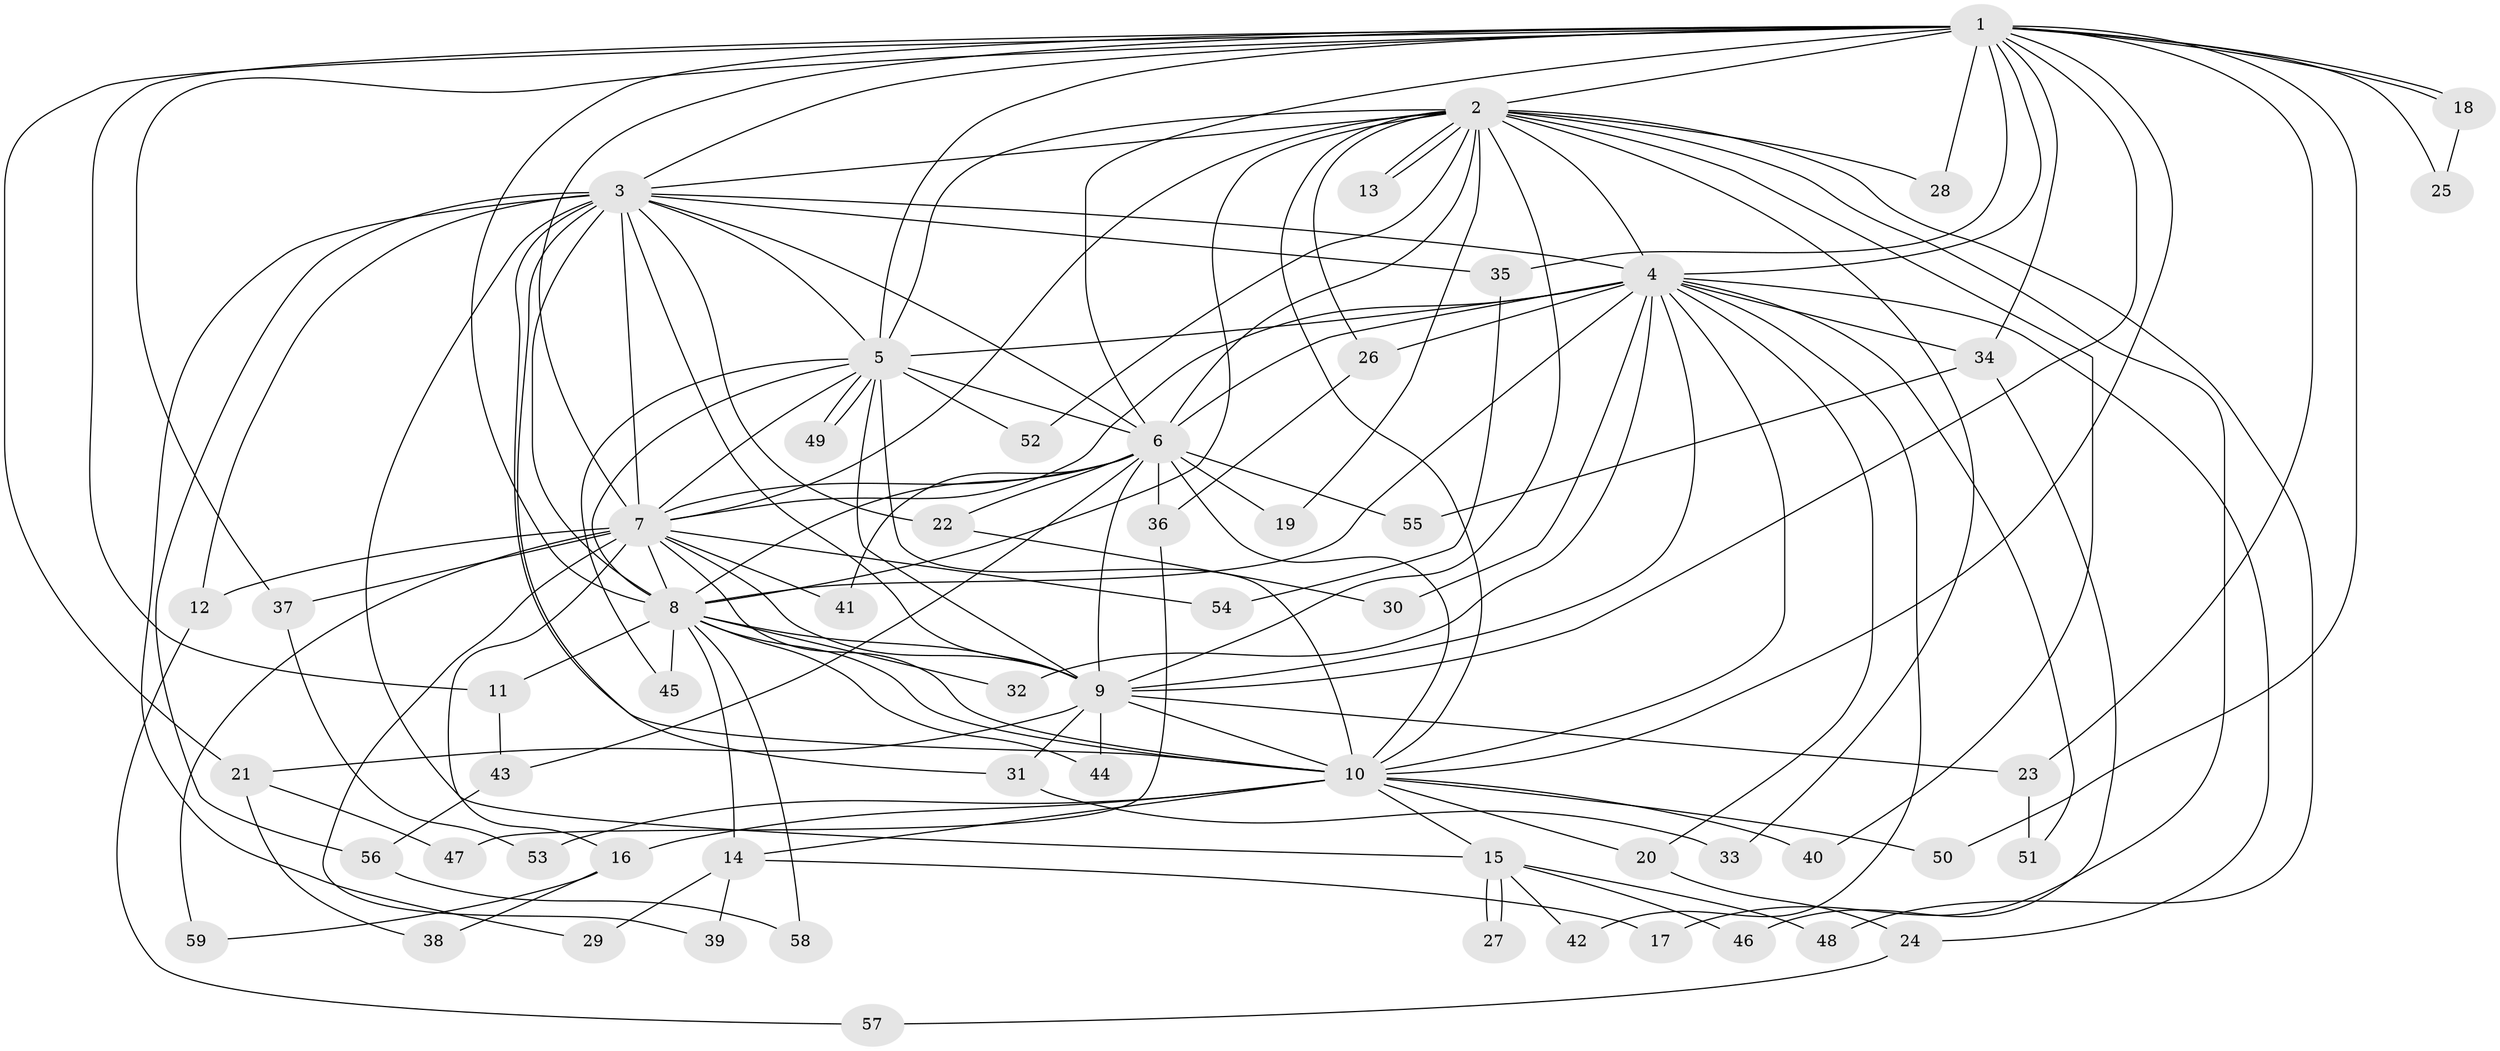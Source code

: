// coarse degree distribution, {13: 0.024390243902439025, 10: 0.024390243902439025, 23: 0.024390243902439025, 2: 0.4878048780487805, 1: 0.14634146341463414, 3: 0.21951219512195122, 4: 0.04878048780487805, 15: 0.024390243902439025}
// Generated by graph-tools (version 1.1) at 2025/46/03/04/25 21:46:55]
// undirected, 59 vertices, 143 edges
graph export_dot {
graph [start="1"]
  node [color=gray90,style=filled];
  1;
  2;
  3;
  4;
  5;
  6;
  7;
  8;
  9;
  10;
  11;
  12;
  13;
  14;
  15;
  16;
  17;
  18;
  19;
  20;
  21;
  22;
  23;
  24;
  25;
  26;
  27;
  28;
  29;
  30;
  31;
  32;
  33;
  34;
  35;
  36;
  37;
  38;
  39;
  40;
  41;
  42;
  43;
  44;
  45;
  46;
  47;
  48;
  49;
  50;
  51;
  52;
  53;
  54;
  55;
  56;
  57;
  58;
  59;
  1 -- 2;
  1 -- 3;
  1 -- 4;
  1 -- 5;
  1 -- 6;
  1 -- 7;
  1 -- 8;
  1 -- 9;
  1 -- 10;
  1 -- 11;
  1 -- 18;
  1 -- 18;
  1 -- 21;
  1 -- 23;
  1 -- 25;
  1 -- 28;
  1 -- 34;
  1 -- 35;
  1 -- 37;
  1 -- 50;
  2 -- 3;
  2 -- 4;
  2 -- 5;
  2 -- 6;
  2 -- 7;
  2 -- 8;
  2 -- 9;
  2 -- 10;
  2 -- 13;
  2 -- 13;
  2 -- 17;
  2 -- 19;
  2 -- 26;
  2 -- 28;
  2 -- 33;
  2 -- 40;
  2 -- 48;
  2 -- 52;
  3 -- 4;
  3 -- 5;
  3 -- 6;
  3 -- 7;
  3 -- 8;
  3 -- 9;
  3 -- 10;
  3 -- 12;
  3 -- 15;
  3 -- 22;
  3 -- 29;
  3 -- 31;
  3 -- 35;
  3 -- 56;
  4 -- 5;
  4 -- 6;
  4 -- 7;
  4 -- 8;
  4 -- 9;
  4 -- 10;
  4 -- 20;
  4 -- 24;
  4 -- 26;
  4 -- 30;
  4 -- 32;
  4 -- 34;
  4 -- 42;
  4 -- 51;
  5 -- 6;
  5 -- 7;
  5 -- 8;
  5 -- 9;
  5 -- 10;
  5 -- 45;
  5 -- 49;
  5 -- 49;
  5 -- 52;
  6 -- 7;
  6 -- 8;
  6 -- 9;
  6 -- 10;
  6 -- 19;
  6 -- 22;
  6 -- 36;
  6 -- 41;
  6 -- 43;
  6 -- 55;
  7 -- 8;
  7 -- 9;
  7 -- 10;
  7 -- 12;
  7 -- 16;
  7 -- 37;
  7 -- 39;
  7 -- 41;
  7 -- 54;
  7 -- 59;
  8 -- 9;
  8 -- 10;
  8 -- 11;
  8 -- 14;
  8 -- 32;
  8 -- 44;
  8 -- 45;
  8 -- 58;
  9 -- 10;
  9 -- 21;
  9 -- 23;
  9 -- 31;
  9 -- 44;
  10 -- 14;
  10 -- 15;
  10 -- 16;
  10 -- 20;
  10 -- 40;
  10 -- 50;
  10 -- 53;
  11 -- 43;
  12 -- 57;
  14 -- 17;
  14 -- 29;
  14 -- 39;
  15 -- 27;
  15 -- 27;
  15 -- 42;
  15 -- 46;
  15 -- 48;
  16 -- 38;
  16 -- 59;
  18 -- 25;
  20 -- 24;
  21 -- 38;
  21 -- 47;
  22 -- 30;
  23 -- 51;
  24 -- 57;
  26 -- 36;
  31 -- 33;
  34 -- 46;
  34 -- 55;
  35 -- 54;
  36 -- 47;
  37 -- 53;
  43 -- 56;
  56 -- 58;
}

